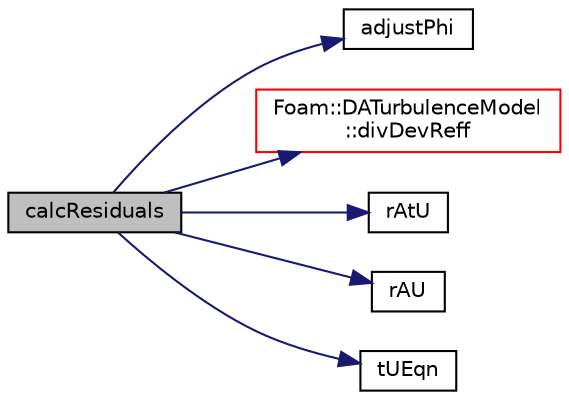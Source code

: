 digraph "calcResiduals"
{
  bgcolor="transparent";
  edge [fontname="Helvetica",fontsize="10",labelfontname="Helvetica",labelfontsize="10"];
  node [fontname="Helvetica",fontsize="10",shape=record];
  rankdir="LR";
  Node21 [label="calcResiduals",height=0.2,width=0.4,color="black", fillcolor="grey75", style="filled", fontcolor="black"];
  Node21 -> Node22 [color="midnightblue",fontsize="10",style="solid",fontname="Helvetica"];
  Node22 [label="adjustPhi",height=0.2,width=0.4,color="black",URL="$pEqnSimple_8H.html#a2763a4e809e5ae1f9caf5fb4bc42a66e"];
  Node21 -> Node23 [color="midnightblue",fontsize="10",style="solid",fontname="Helvetica"];
  Node23 [label="Foam::DATurbulenceModel\l::divDevReff",height=0.2,width=0.4,color="red",URL="$classFoam_1_1DATurbulenceModel.html#ad8359dd6d4725c9ccca5b9e6b6934b5f",tooltip="divDev terms "];
  Node21 -> Node27 [color="midnightblue",fontsize="10",style="solid",fontname="Helvetica"];
  Node27 [label="rAtU",height=0.2,width=0.4,color="black",URL="$pEqnRhoSimpleC_8H.html#af0ca220b579a630d505b444580d37b50"];
  Node21 -> Node28 [color="midnightblue",fontsize="10",style="solid",fontname="Helvetica"];
  Node28 [label="rAU",height=0.2,width=0.4,color="black",URL="$pEqnRhoSimpleC_8H.html#a4ae3ff6f0732a8a206a641d7ff2d9f7d"];
  Node21 -> Node29 [color="midnightblue",fontsize="10",style="solid",fontname="Helvetica"];
  Node29 [label="tUEqn",height=0.2,width=0.4,color="black",URL="$UEqnRhoSimpleC_8H.html#a9049e0a4ec4ba05187c2c500ad21958a"];
}
